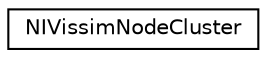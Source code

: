 digraph "Graphical Class Hierarchy"
{
  edge [fontname="Helvetica",fontsize="10",labelfontname="Helvetica",labelfontsize="10"];
  node [fontname="Helvetica",fontsize="10",shape=record];
  rankdir="LR";
  Node0 [label="NIVissimNodeCluster",height=0.2,width=0.4,color="black", fillcolor="white", style="filled",URL="$d4/d7f/class_n_i_vissim_node_cluster.html"];
}
